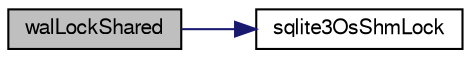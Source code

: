 digraph "walLockShared"
{
  edge [fontname="FreeSans",fontsize="10",labelfontname="FreeSans",labelfontsize="10"];
  node [fontname="FreeSans",fontsize="10",shape=record];
  rankdir="LR";
  Node902107 [label="walLockShared",height=0.2,width=0.4,color="black", fillcolor="grey75", style="filled", fontcolor="black"];
  Node902107 -> Node902108 [color="midnightblue",fontsize="10",style="solid",fontname="FreeSans"];
  Node902108 [label="sqlite3OsShmLock",height=0.2,width=0.4,color="black", fillcolor="white", style="filled",URL="$sqlite3_8c.html#a1832b805275450abac06bf8da21489f3"];
}

